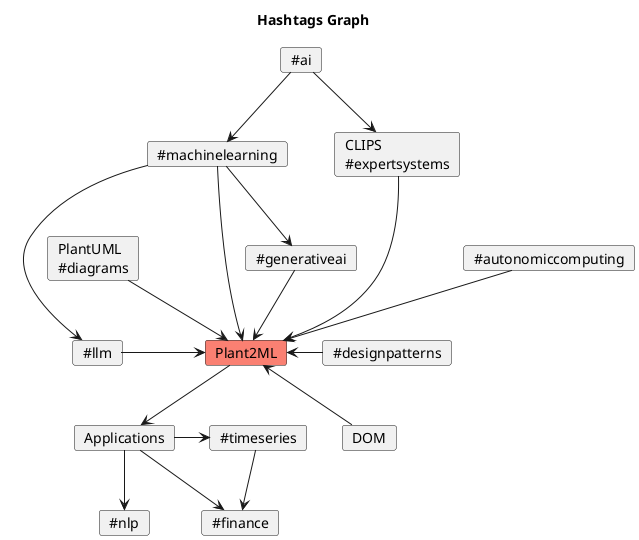 @startuml

title Hashtags Graph

card Plant2ML #salmon
card "PlantUML\n~#diagrams" as PlantUML
card "~#machinelearning" as ML
card "~#llm" as LLM
card "~#ai" as AI
card "CLIPS\n~#expertsystems" as ES
'card CLIPS
card "~#generativeai" as GenerativeAI
card Applications
card "~#timeseries" as Timeseries
card "~#nlp" as nlp
card "~#finance" as Finance
card "~#designpatterns" as DesignPatterns
card "~#autonomiccomputing" as Autonomic
card DOM

PlantUML --> Plant2ML
ML --> Plant2ML
ML --> LLM
AI --> ML
AI --> ES
'ES --> CLIPS
ML --> GenerativeAI
GenerativeAI --> Plant2ML
Applications -> Timeseries
Timeseries --> Finance
Applications --> nlp
Plant2ML --> Applications
Plant2ML <- DesignPatterns
LLM -> Plant2ML
'CLIPS --> Plant2ML
ES --> Plant2ML
Autonomic --> Plant2ML
Plant2ML <-- DOM
Applications --> Finance

@enduml
